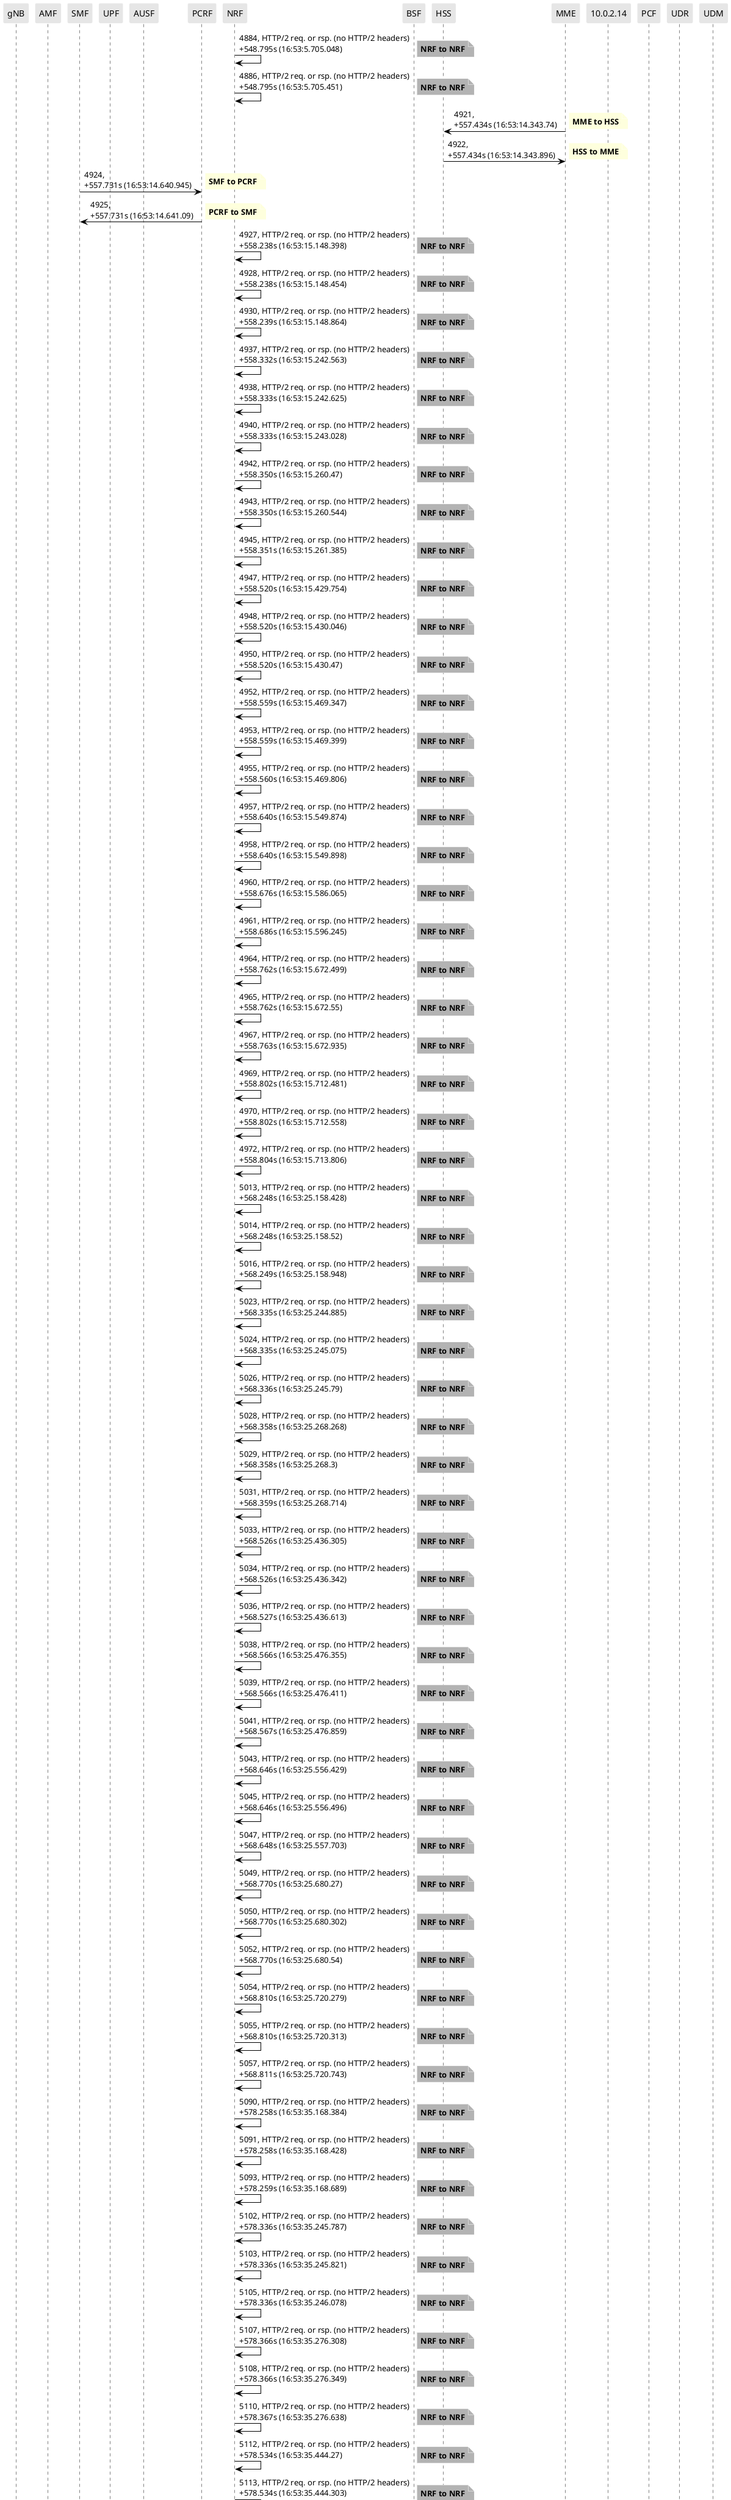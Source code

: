 @startuml
skinparam shadowing false
skinparam NoteBorderColor white
skinparam sequence {
    ArrowColor black
    LifeLineBorderColor black
    LifeLineBackgroundColor black
    ParticipantBorderColor white
    ParticipantBackgroundColor #e6e6e6
}
participant "gNB"
participant "AMF"
participant "SMF"
participant "UPF"
participant "AUSF"
participant "PCRF"
participant "NRF"
participant "BSF"
participant "HSS"
participant "MME"
participant "10.0.2.14"
participant "PCF"
participant "UDR"
participant "UDM"

"NRF" -> "NRF": 4884, HTTP/2 req. or rsp. (no HTTP/2 headers)\n+548.795s (16:53:5.705.048)

note right #b3b3b3
**NRF to NRF**
end note

"NRF" -> "NRF": 4886, HTTP/2 req. or rsp. (no HTTP/2 headers)\n+548.795s (16:53:5.705.451)

note right #b3b3b3
**NRF to NRF**
end note

"MME" -> "HSS": 4921, \n+557.434s (16:53:14.343.74)

note right
**MME to HSS**
end note

"HSS" -> "MME": 4922, \n+557.434s (16:53:14.343.896)

note right
**HSS to MME**
end note

"SMF" -> "PCRF": 4924, \n+557.731s (16:53:14.640.945)

note right
**SMF to PCRF**
end note

"PCRF" -> "SMF": 4925, \n+557.731s (16:53:14.641.09)

note right
**PCRF to SMF**
end note

"NRF" -> "NRF": 4927, HTTP/2 req. or rsp. (no HTTP/2 headers)\n+558.238s (16:53:15.148.398)

note right #b3b3b3
**NRF to NRF**
end note

"NRF" -> "NRF": 4928, HTTP/2 req. or rsp. (no HTTP/2 headers)\n+558.238s (16:53:15.148.454)

note right #b3b3b3
**NRF to NRF**
end note

"NRF" -> "NRF": 4930, HTTP/2 req. or rsp. (no HTTP/2 headers)\n+558.239s (16:53:15.148.864)

note right #b3b3b3
**NRF to NRF**
end note

"NRF" -> "NRF": 4937, HTTP/2 req. or rsp. (no HTTP/2 headers)\n+558.332s (16:53:15.242.563)

note right #b3b3b3
**NRF to NRF**
end note

"NRF" -> "NRF": 4938, HTTP/2 req. or rsp. (no HTTP/2 headers)\n+558.333s (16:53:15.242.625)

note right #b3b3b3
**NRF to NRF**
end note

"NRF" -> "NRF": 4940, HTTP/2 req. or rsp. (no HTTP/2 headers)\n+558.333s (16:53:15.243.028)

note right #b3b3b3
**NRF to NRF**
end note

"NRF" -> "NRF": 4942, HTTP/2 req. or rsp. (no HTTP/2 headers)\n+558.350s (16:53:15.260.47)

note right #b3b3b3
**NRF to NRF**
end note

"NRF" -> "NRF": 4943, HTTP/2 req. or rsp. (no HTTP/2 headers)\n+558.350s (16:53:15.260.544)

note right #b3b3b3
**NRF to NRF**
end note

"NRF" -> "NRF": 4945, HTTP/2 req. or rsp. (no HTTP/2 headers)\n+558.351s (16:53:15.261.385)

note right #b3b3b3
**NRF to NRF**
end note

"NRF" -> "NRF": 4947, HTTP/2 req. or rsp. (no HTTP/2 headers)\n+558.520s (16:53:15.429.754)

note right #b3b3b3
**NRF to NRF**
end note

"NRF" -> "NRF": 4948, HTTP/2 req. or rsp. (no HTTP/2 headers)\n+558.520s (16:53:15.430.046)

note right #b3b3b3
**NRF to NRF**
end note

"NRF" -> "NRF": 4950, HTTP/2 req. or rsp. (no HTTP/2 headers)\n+558.520s (16:53:15.430.47)

note right #b3b3b3
**NRF to NRF**
end note

"NRF" -> "NRF": 4952, HTTP/2 req. or rsp. (no HTTP/2 headers)\n+558.559s (16:53:15.469.347)

note right #b3b3b3
**NRF to NRF**
end note

"NRF" -> "NRF": 4953, HTTP/2 req. or rsp. (no HTTP/2 headers)\n+558.559s (16:53:15.469.399)

note right #b3b3b3
**NRF to NRF**
end note

"NRF" -> "NRF": 4955, HTTP/2 req. or rsp. (no HTTP/2 headers)\n+558.560s (16:53:15.469.806)

note right #b3b3b3
**NRF to NRF**
end note

"NRF" -> "NRF": 4957, HTTP/2 req. or rsp. (no HTTP/2 headers)\n+558.640s (16:53:15.549.874)

note right #b3b3b3
**NRF to NRF**
end note

"NRF" -> "NRF": 4958, HTTP/2 req. or rsp. (no HTTP/2 headers)\n+558.640s (16:53:15.549.898)

note right #b3b3b3
**NRF to NRF**
end note

"NRF" -> "NRF": 4960, HTTP/2 req. or rsp. (no HTTP/2 headers)\n+558.676s (16:53:15.586.065)

note right #b3b3b3
**NRF to NRF**
end note

"NRF" -> "NRF": 4961, HTTP/2 req. or rsp. (no HTTP/2 headers)\n+558.686s (16:53:15.596.245)

note right #b3b3b3
**NRF to NRF**
end note

"NRF" -> "NRF": 4964, HTTP/2 req. or rsp. (no HTTP/2 headers)\n+558.762s (16:53:15.672.499)

note right #b3b3b3
**NRF to NRF**
end note

"NRF" -> "NRF": 4965, HTTP/2 req. or rsp. (no HTTP/2 headers)\n+558.762s (16:53:15.672.55)

note right #b3b3b3
**NRF to NRF**
end note

"NRF" -> "NRF": 4967, HTTP/2 req. or rsp. (no HTTP/2 headers)\n+558.763s (16:53:15.672.935)

note right #b3b3b3
**NRF to NRF**
end note

"NRF" -> "NRF": 4969, HTTP/2 req. or rsp. (no HTTP/2 headers)\n+558.802s (16:53:15.712.481)

note right #b3b3b3
**NRF to NRF**
end note

"NRF" -> "NRF": 4970, HTTP/2 req. or rsp. (no HTTP/2 headers)\n+558.802s (16:53:15.712.558)

note right #b3b3b3
**NRF to NRF**
end note

"NRF" -> "NRF": 4972, HTTP/2 req. or rsp. (no HTTP/2 headers)\n+558.804s (16:53:15.713.806)

note right #b3b3b3
**NRF to NRF**
end note

"NRF" -> "NRF": 5013, HTTP/2 req. or rsp. (no HTTP/2 headers)\n+568.248s (16:53:25.158.428)

note right #b3b3b3
**NRF to NRF**
end note

"NRF" -> "NRF": 5014, HTTP/2 req. or rsp. (no HTTP/2 headers)\n+568.248s (16:53:25.158.52)

note right #b3b3b3
**NRF to NRF**
end note

"NRF" -> "NRF": 5016, HTTP/2 req. or rsp. (no HTTP/2 headers)\n+568.249s (16:53:25.158.948)

note right #b3b3b3
**NRF to NRF**
end note

"NRF" -> "NRF": 5023, HTTP/2 req. or rsp. (no HTTP/2 headers)\n+568.335s (16:53:25.244.885)

note right #b3b3b3
**NRF to NRF**
end note

"NRF" -> "NRF": 5024, HTTP/2 req. or rsp. (no HTTP/2 headers)\n+568.335s (16:53:25.245.075)

note right #b3b3b3
**NRF to NRF**
end note

"NRF" -> "NRF": 5026, HTTP/2 req. or rsp. (no HTTP/2 headers)\n+568.336s (16:53:25.245.79)

note right #b3b3b3
**NRF to NRF**
end note

"NRF" -> "NRF": 5028, HTTP/2 req. or rsp. (no HTTP/2 headers)\n+568.358s (16:53:25.268.268)

note right #b3b3b3
**NRF to NRF**
end note

"NRF" -> "NRF": 5029, HTTP/2 req. or rsp. (no HTTP/2 headers)\n+568.358s (16:53:25.268.3)

note right #b3b3b3
**NRF to NRF**
end note

"NRF" -> "NRF": 5031, HTTP/2 req. or rsp. (no HTTP/2 headers)\n+568.359s (16:53:25.268.714)

note right #b3b3b3
**NRF to NRF**
end note

"NRF" -> "NRF": 5033, HTTP/2 req. or rsp. (no HTTP/2 headers)\n+568.526s (16:53:25.436.305)

note right #b3b3b3
**NRF to NRF**
end note

"NRF" -> "NRF": 5034, HTTP/2 req. or rsp. (no HTTP/2 headers)\n+568.526s (16:53:25.436.342)

note right #b3b3b3
**NRF to NRF**
end note

"NRF" -> "NRF": 5036, HTTP/2 req. or rsp. (no HTTP/2 headers)\n+568.527s (16:53:25.436.613)

note right #b3b3b3
**NRF to NRF**
end note

"NRF" -> "NRF": 5038, HTTP/2 req. or rsp. (no HTTP/2 headers)\n+568.566s (16:53:25.476.355)

note right #b3b3b3
**NRF to NRF**
end note

"NRF" -> "NRF": 5039, HTTP/2 req. or rsp. (no HTTP/2 headers)\n+568.566s (16:53:25.476.411)

note right #b3b3b3
**NRF to NRF**
end note

"NRF" -> "NRF": 5041, HTTP/2 req. or rsp. (no HTTP/2 headers)\n+568.567s (16:53:25.476.859)

note right #b3b3b3
**NRF to NRF**
end note

"NRF" -> "NRF": 5043, HTTP/2 req. or rsp. (no HTTP/2 headers)\n+568.646s (16:53:25.556.429)

note right #b3b3b3
**NRF to NRF**
end note

"NRF" -> "NRF": 5045, HTTP/2 req. or rsp. (no HTTP/2 headers)\n+568.646s (16:53:25.556.496)

note right #b3b3b3
**NRF to NRF**
end note

"NRF" -> "NRF": 5047, HTTP/2 req. or rsp. (no HTTP/2 headers)\n+568.648s (16:53:25.557.703)

note right #b3b3b3
**NRF to NRF**
end note

"NRF" -> "NRF": 5049, HTTP/2 req. or rsp. (no HTTP/2 headers)\n+568.770s (16:53:25.680.27)

note right #b3b3b3
**NRF to NRF**
end note

"NRF" -> "NRF": 5050, HTTP/2 req. or rsp. (no HTTP/2 headers)\n+568.770s (16:53:25.680.302)

note right #b3b3b3
**NRF to NRF**
end note

"NRF" -> "NRF": 5052, HTTP/2 req. or rsp. (no HTTP/2 headers)\n+568.770s (16:53:25.680.54)

note right #b3b3b3
**NRF to NRF**
end note

"NRF" -> "NRF": 5054, HTTP/2 req. or rsp. (no HTTP/2 headers)\n+568.810s (16:53:25.720.279)

note right #b3b3b3
**NRF to NRF**
end note

"NRF" -> "NRF": 5055, HTTP/2 req. or rsp. (no HTTP/2 headers)\n+568.810s (16:53:25.720.313)

note right #b3b3b3
**NRF to NRF**
end note

"NRF" -> "NRF": 5057, HTTP/2 req. or rsp. (no HTTP/2 headers)\n+568.811s (16:53:25.720.743)

note right #b3b3b3
**NRF to NRF**
end note

"NRF" -> "NRF": 5090, HTTP/2 req. or rsp. (no HTTP/2 headers)\n+578.258s (16:53:35.168.384)

note right #b3b3b3
**NRF to NRF**
end note

"NRF" -> "NRF": 5091, HTTP/2 req. or rsp. (no HTTP/2 headers)\n+578.258s (16:53:35.168.428)

note right #b3b3b3
**NRF to NRF**
end note

"NRF" -> "NRF": 5093, HTTP/2 req. or rsp. (no HTTP/2 headers)\n+578.259s (16:53:35.168.689)

note right #b3b3b3
**NRF to NRF**
end note

"NRF" -> "NRF": 5102, HTTP/2 req. or rsp. (no HTTP/2 headers)\n+578.336s (16:53:35.245.787)

note right #b3b3b3
**NRF to NRF**
end note

"NRF" -> "NRF": 5103, HTTP/2 req. or rsp. (no HTTP/2 headers)\n+578.336s (16:53:35.245.821)

note right #b3b3b3
**NRF to NRF**
end note

"NRF" -> "NRF": 5105, HTTP/2 req. or rsp. (no HTTP/2 headers)\n+578.336s (16:53:35.246.078)

note right #b3b3b3
**NRF to NRF**
end note

"NRF" -> "NRF": 5107, HTTP/2 req. or rsp. (no HTTP/2 headers)\n+578.366s (16:53:35.276.308)

note right #b3b3b3
**NRF to NRF**
end note

"NRF" -> "NRF": 5108, HTTP/2 req. or rsp. (no HTTP/2 headers)\n+578.366s (16:53:35.276.349)

note right #b3b3b3
**NRF to NRF**
end note

"NRF" -> "NRF": 5110, HTTP/2 req. or rsp. (no HTTP/2 headers)\n+578.367s (16:53:35.276.638)

note right #b3b3b3
**NRF to NRF**
end note

"NRF" -> "NRF": 5112, HTTP/2 req. or rsp. (no HTTP/2 headers)\n+578.534s (16:53:35.444.27)

note right #b3b3b3
**NRF to NRF**
end note

"NRF" -> "NRF": 5113, HTTP/2 req. or rsp. (no HTTP/2 headers)\n+578.534s (16:53:35.444.303)

note right #b3b3b3
**NRF to NRF**
end note

"NRF" -> "NRF": 5115, HTTP/2 req. or rsp. (no HTTP/2 headers)\n+578.534s (16:53:35.444.555)

note right #b3b3b3
**NRF to NRF**
end note

"NRF" -> "NRF": 5117, HTTP/2 req. or rsp. (no HTTP/2 headers)\n+578.574s (16:53:35.484.256)

note right #b3b3b3
**NRF to NRF**
end note

"NRF" -> "NRF": 5118, HTTP/2 req. or rsp. (no HTTP/2 headers)\n+578.574s (16:53:35.484.288)

note right #b3b3b3
**NRF to NRF**
end note

"NRF" -> "NRF": 5120, HTTP/2 req. or rsp. (no HTTP/2 headers)\n+578.574s (16:53:35.484.546)

note right #b3b3b3
**NRF to NRF**
end note

"NRF" -> "NRF": 5122, HTTP/2 req. or rsp. (no HTTP/2 headers)\n+578.654s (16:53:35.564.261)

note right #b3b3b3
**NRF to NRF**
end note

"NRF" -> "NRF": 5123, HTTP/2 req. or rsp. (no HTTP/2 headers)\n+578.654s (16:53:35.564.293)

note right #b3b3b3
**NRF to NRF**
end note

"NRF" -> "NRF": 5125, HTTP/2 req. or rsp. (no HTTP/2 headers)\n+578.654s (16:53:35.564.538)

note right #b3b3b3
**NRF to NRF**
end note

"NRF" -> "NRF": 5127, HTTP/2 req. or rsp. (no HTTP/2 headers)\n+578.779s (16:53:35.689.132)

note right #b3b3b3
**NRF to NRF**
end note

"NRF" -> "NRF": 5128, HTTP/2 req. or rsp. (no HTTP/2 headers)\n+578.779s (16:53:35.689.227)

note right #b3b3b3
**NRF to NRF**
end note

"NRF" -> "NRF": 5130, HTTP/2 req. or rsp. (no HTTP/2 headers)\n+578.779s (16:53:35.689.462)

note right #b3b3b3
**NRF to NRF**
end note

"NRF" -> "NRF": 5132, HTTP/2 req. or rsp. (no HTTP/2 headers)\n+578.818s (16:53:35.728.251)

note right #b3b3b3
**NRF to NRF**
end note

"NRF" -> "NRF": 5133, HTTP/2 req. or rsp. (no HTTP/2 headers)\n+578.818s (16:53:35.728.281)

note right #b3b3b3
**NRF to NRF**
end note

"NRF" -> "NRF": 5135, HTTP/2 req. or rsp. (no HTTP/2 headers)\n+578.818s (16:53:35.728.517)

note right #b3b3b3
**NRF to NRF**
end note

"HSS" -> "MME": 5170, \n+587.909s (16:53:44.818.643)

note right
**HSS to MME**
end note

"MME" -> "HSS": 5171, \n+587.909s (16:53:44.818.798)

note right
**MME to HSS**
end note

"PCRF" -> "SMF": 5173, \n+588.206s (16:53:45.115.85)

note right
**PCRF to SMF**
end note

"SMF" -> "PCRF": 5174, \n+588.206s (16:53:45.116.012)

note right
**SMF to PCRF**
end note

"NRF" -> "NRF": 5175, HTTP/2 req. or rsp. (no HTTP/2 headers)\n+588.268s (16:53:45.178.031)

note right #b3b3b3
**NRF to NRF**
end note

"NRF" -> "NRF": 5176, HTTP/2 req. or rsp. (no HTTP/2 headers)\n+588.268s (16:53:45.178.192)

note right #b3b3b3
**NRF to NRF**
end note

"NRF" -> "NRF": 5178, HTTP/2 req. or rsp. (no HTTP/2 headers)\n+588.270s (16:53:45.180.242)

note right #b3b3b3
**NRF to NRF**
end note

"NRF" -> "NRF": 5185, HTTP/2 req. or rsp. (no HTTP/2 headers)\n+588.342s (16:53:45.252.502)

note right #b3b3b3
**NRF to NRF**
end note

"NRF" -> "NRF": 5186, HTTP/2 req. or rsp. (no HTTP/2 headers)\n+588.342s (16:53:45.252.546)

note right #b3b3b3
**NRF to NRF**
end note

"NRF" -> "NRF": 5188, HTTP/2 req. or rsp. (no HTTP/2 headers)\n+588.343s (16:53:45.252.811)

note right #b3b3b3
**NRF to NRF**
end note

"NRF" -> "NRF": 5190, HTTP/2 req. or rsp. (no HTTP/2 headers)\n+588.374s (16:53:45.284.277)

note right #b3b3b3
**NRF to NRF**
end note

"NRF" -> "NRF": 5191, HTTP/2 req. or rsp. (no HTTP/2 headers)\n+588.374s (16:53:45.284.307)

note right #b3b3b3
**NRF to NRF**
end note

"NRF" -> "NRF": 5193, HTTP/2 req. or rsp. (no HTTP/2 headers)\n+588.374s (16:53:45.284.54)

note right #b3b3b3
**NRF to NRF**
end note

"NRF" -> "NRF": 5196, HTTP/2 req. or rsp. (no HTTP/2 headers)\n+588.585s (16:53:45.494.812)

note right #b3b3b3
**NRF to NRF**
end note

"NRF" -> "NRF": 5197, HTTP/2 req. or rsp. (no HTTP/2 headers)\n+588.585s (16:53:45.494.846)

note right #b3b3b3
**NRF to NRF**
end note

"NRF" -> "NRF": 5199, HTTP/2 req. or rsp. (no HTTP/2 headers)\n+588.585s (16:53:45.495.088)

note right #b3b3b3
**NRF to NRF**
end note

"NRF" -> "NRF": 5201, HTTP/2 req. or rsp. (no HTTP/2 headers)\n+588.589s (16:53:45.499.41)

note right #b3b3b3
**NRF to NRF**
end note

"NRF" -> "NRF": 5202, HTTP/2 req. or rsp. (no HTTP/2 headers)\n+588.590s (16:53:45.500.268)

note right #b3b3b3
**NRF to NRF**
end note

"NRF" -> "NRF": 5204, HTTP/2 req. or rsp. (no HTTP/2 headers)\n+588.591s (16:53:45.500.846)

note right #b3b3b3
**NRF to NRF**
end note

"NRF" -> "NRF": 5206, HTTP/2 req. or rsp. (no HTTP/2 headers)\n+588.669s (16:53:45.579.556)

note right #b3b3b3
**NRF to NRF**
end note

"NRF" -> "NRF": 5207, HTTP/2 req. or rsp. (no HTTP/2 headers)\n+588.670s (16:53:45.579.606)

note right #b3b3b3
**NRF to NRF**
end note

@enduml
